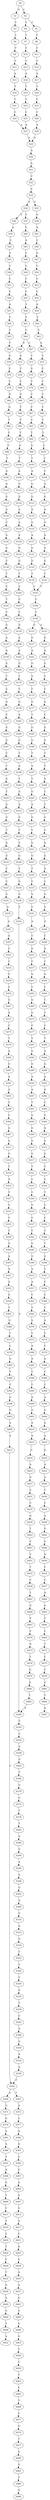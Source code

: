 strict digraph  {
	S0 -> S1 [ label = G ];
	S0 -> S2 [ label = C ];
	S1 -> S3 [ label = C ];
	S2 -> S4 [ label = C ];
	S2 -> S5 [ label = T ];
	S3 -> S6 [ label = T ];
	S4 -> S7 [ label = T ];
	S5 -> S8 [ label = T ];
	S6 -> S9 [ label = T ];
	S7 -> S10 [ label = T ];
	S8 -> S11 [ label = T ];
	S9 -> S12 [ label = C ];
	S10 -> S13 [ label = C ];
	S11 -> S14 [ label = C ];
	S12 -> S15 [ label = A ];
	S13 -> S16 [ label = A ];
	S14 -> S17 [ label = A ];
	S15 -> S18 [ label = T ];
	S16 -> S19 [ label = T ];
	S17 -> S20 [ label = T ];
	S18 -> S21 [ label = C ];
	S19 -> S22 [ label = C ];
	S20 -> S23 [ label = C ];
	S21 -> S24 [ label = C ];
	S22 -> S25 [ label = C ];
	S23 -> S26 [ label = C ];
	S24 -> S27 [ label = A ];
	S25 -> S27 [ label = A ];
	S26 -> S28 [ label = A ];
	S27 -> S29 [ label = G ];
	S28 -> S29 [ label = G ];
	S29 -> S30 [ label = A ];
	S30 -> S31 [ label = A ];
	S31 -> S32 [ label = C ];
	S32 -> S33 [ label = C ];
	S33 -> S34 [ label = A ];
	S33 -> S35 [ label = G ];
	S34 -> S36 [ label = G ];
	S34 -> S37 [ label = C ];
	S35 -> S38 [ label = G ];
	S36 -> S39 [ label = A ];
	S37 -> S40 [ label = C ];
	S38 -> S41 [ label = A ];
	S39 -> S42 [ label = C ];
	S40 -> S43 [ label = A ];
	S41 -> S44 [ label = C ];
	S42 -> S45 [ label = T ];
	S43 -> S46 [ label = C ];
	S44 -> S47 [ label = G ];
	S45 -> S48 [ label = C ];
	S46 -> S49 [ label = C ];
	S47 -> S50 [ label = C ];
	S48 -> S51 [ label = C ];
	S49 -> S52 [ label = C ];
	S50 -> S53 [ label = C ];
	S51 -> S54 [ label = C ];
	S52 -> S55 [ label = C ];
	S53 -> S56 [ label = C ];
	S54 -> S57 [ label = A ];
	S55 -> S58 [ label = T ];
	S56 -> S59 [ label = A ];
	S57 -> S60 [ label = T ];
	S58 -> S61 [ label = T ];
	S59 -> S62 [ label = T ];
	S60 -> S63 [ label = C ];
	S61 -> S64 [ label = C ];
	S62 -> S65 [ label = C ];
	S63 -> S66 [ label = T ];
	S64 -> S67 [ label = C ];
	S64 -> S68 [ label = G ];
	S65 -> S69 [ label = G ];
	S66 -> S70 [ label = G ];
	S67 -> S71 [ label = T ];
	S68 -> S72 [ label = A ];
	S69 -> S73 [ label = T ];
	S70 -> S74 [ label = C ];
	S71 -> S75 [ label = G ];
	S72 -> S76 [ label = T ];
	S73 -> S77 [ label = C ];
	S74 -> S78 [ label = C ];
	S75 -> S79 [ label = T ];
	S76 -> S80 [ label = C ];
	S77 -> S81 [ label = C ];
	S78 -> S82 [ label = A ];
	S79 -> S83 [ label = C ];
	S80 -> S84 [ label = G ];
	S81 -> S85 [ label = T ];
	S82 -> S86 [ label = G ];
	S83 -> S87 [ label = C ];
	S84 -> S88 [ label = T ];
	S85 -> S89 [ label = C ];
	S86 -> S90 [ label = T ];
	S87 -> S91 [ label = T ];
	S88 -> S92 [ label = T ];
	S89 -> S93 [ label = T ];
	S90 -> S94 [ label = C ];
	S91 -> S95 [ label = T ];
	S92 -> S96 [ label = T ];
	S93 -> S97 [ label = T ];
	S94 -> S98 [ label = G ];
	S95 -> S99 [ label = G ];
	S96 -> S100 [ label = G ];
	S97 -> S101 [ label = C ];
	S98 -> S102 [ label = T ];
	S99 -> S103 [ label = T ];
	S100 -> S104 [ label = T ];
	S101 -> S105 [ label = T ];
	S102 -> S106 [ label = A ];
	S103 -> S107 [ label = A ];
	S104 -> S108 [ label = A ];
	S105 -> S109 [ label = C ];
	S106 -> S110 [ label = A ];
	S107 -> S111 [ label = G ];
	S108 -> S112 [ label = G ];
	S109 -> S113 [ label = G ];
	S110 -> S114 [ label = G ];
	S111 -> S115 [ label = G ];
	S112 -> S116 [ label = G ];
	S113 -> S117 [ label = G ];
	S114 -> S118 [ label = A ];
	S115 -> S119 [ label = A ];
	S116 -> S120 [ label = A ];
	S117 -> S121 [ label = A ];
	S118 -> S122 [ label = C ];
	S119 -> S123 [ label = G ];
	S120 -> S124 [ label = A ];
	S121 -> S125 [ label = G ];
	S122 -> S126 [ label = G ];
	S123 -> S127 [ label = A ];
	S124 -> S128 [ label = A ];
	S125 -> S129 [ label = A ];
	S126 -> S130 [ label = G ];
	S127 -> S131 [ label = G ];
	S128 -> S132 [ label = G ];
	S129 -> S133 [ label = G ];
	S130 -> S134 [ label = C ];
	S131 -> S135 [ label = G ];
	S132 -> S136 [ label = G ];
	S133 -> S137 [ label = G ];
	S134 -> S138 [ label = T ];
	S135 -> S139 [ label = T ];
	S136 -> S140 [ label = T ];
	S137 -> S141 [ label = T ];
	S138 -> S142 [ label = C ];
	S139 -> S143 [ label = C ];
	S140 -> S144 [ label = C ];
	S141 -> S143 [ label = C ];
	S142 -> S145 [ label = T ];
	S143 -> S146 [ label = C ];
	S144 -> S147 [ label = C ];
	S145 -> S148 [ label = C ];
	S146 -> S149 [ label = C ];
	S147 -> S150 [ label = C ];
	S148 -> S151 [ label = G ];
	S149 -> S152 [ label = A ];
	S149 -> S153 [ label = G ];
	S150 -> S154 [ label = G ];
	S151 -> S155 [ label = A ];
	S152 -> S156 [ label = G ];
	S153 -> S157 [ label = G ];
	S154 -> S158 [ label = A ];
	S155 -> S159 [ label = A ];
	S156 -> S160 [ label = A ];
	S157 -> S161 [ label = A ];
	S158 -> S162 [ label = A ];
	S159 -> S163 [ label = G ];
	S160 -> S164 [ label = G ];
	S161 -> S165 [ label = G ];
	S162 -> S166 [ label = G ];
	S163 -> S167 [ label = T ];
	S164 -> S168 [ label = C ];
	S165 -> S169 [ label = G ];
	S166 -> S170 [ label = T ];
	S167 -> S171 [ label = C ];
	S168 -> S172 [ label = C ];
	S169 -> S173 [ label = C ];
	S170 -> S174 [ label = C ];
	S171 -> S175 [ label = G ];
	S172 -> S176 [ label = A ];
	S173 -> S177 [ label = G ];
	S174 -> S178 [ label = G ];
	S175 -> S179 [ label = C ];
	S176 -> S180 [ label = C ];
	S177 -> S181 [ label = T ];
	S178 -> S182 [ label = A ];
	S179 -> S183 [ label = G ];
	S180 -> S184 [ label = G ];
	S181 -> S185 [ label = G ];
	S182 -> S186 [ label = G ];
	S183 -> S187 [ label = G ];
	S184 -> S188 [ label = G ];
	S185 -> S189 [ label = G ];
	S186 -> S190 [ label = G ];
	S187 -> S191 [ label = C ];
	S188 -> S192 [ label = T ];
	S189 -> S193 [ label = T ];
	S190 -> S194 [ label = T ];
	S191 -> S195 [ label = T ];
	S192 -> S196 [ label = T ];
	S193 -> S197 [ label = A ];
	S194 -> S198 [ label = A ];
	S195 -> S199 [ label = A ];
	S196 -> S200 [ label = A ];
	S197 -> S201 [ label = T ];
	S198 -> S202 [ label = T ];
	S199 -> S203 [ label = T ];
	S200 -> S204 [ label = C ];
	S201 -> S205 [ label = G ];
	S202 -> S206 [ label = A ];
	S203 -> S207 [ label = A ];
	S204 -> S208 [ label = T ];
	S205 -> S209 [ label = A ];
	S206 -> S210 [ label = A ];
	S207 -> S211 [ label = G ];
	S208 -> S212 [ label = G ];
	S209 -> S213 [ label = G ];
	S210 -> S214 [ label = G ];
	S211 -> S215 [ label = T ];
	S212 -> S216 [ label = C ];
	S213 -> S217 [ label = C ];
	S214 -> S218 [ label = T ];
	S215 -> S219 [ label = A ];
	S216 -> S220 [ label = A ];
	S217 -> S221 [ label = G ];
	S218 -> S222 [ label = C ];
	S219 -> S223 [ label = G ];
	S220 -> S224 [ label = G ];
	S221 -> S225 [ label = G ];
	S222 -> S226 [ label = G ];
	S223 -> S227 [ label = C ];
	S224 -> S228 [ label = A ];
	S225 -> S229 [ label = T ];
	S226 -> S230 [ label = T ];
	S227 -> S231 [ label = C ];
	S228 -> S232 [ label = C ];
	S229 -> S233 [ label = C ];
	S230 -> S234 [ label = G ];
	S231 -> S235 [ label = G ];
	S232 -> S236 [ label = G ];
	S233 -> S237 [ label = G ];
	S234 -> S238 [ label = G ];
	S235 -> S239 [ label = A ];
	S236 -> S240 [ label = G ];
	S237 -> S241 [ label = C ];
	S238 -> S242 [ label = T ];
	S239 -> S243 [ label = A ];
	S240 -> S244 [ label = A ];
	S241 -> S245 [ label = A ];
	S242 -> S246 [ label = A ];
	S243 -> S247 [ label = A ];
	S244 -> S248 [ label = C ];
	S245 -> S249 [ label = C ];
	S246 -> S250 [ label = C ];
	S247 -> S251 [ label = C ];
	S248 -> S252 [ label = A ];
	S249 -> S253 [ label = G ];
	S250 -> S254 [ label = C ];
	S251 -> S255 [ label = C ];
	S252 -> S256 [ label = C ];
	S253 -> S257 [ label = C ];
	S254 -> S258 [ label = G ];
	S255 -> S259 [ label = C ];
	S256 -> S260 [ label = A ];
	S257 -> S261 [ label = G ];
	S258 -> S262 [ label = G ];
	S259 -> S263 [ label = C ];
	S260 -> S264 [ label = C ];
	S261 -> S265 [ label = C ];
	S262 -> S266 [ label = T ];
	S263 -> S267 [ label = G ];
	S264 -> S268 [ label = C ];
	S265 -> S269 [ label = G ];
	S266 -> S270 [ label = G ];
	S267 -> S271 [ label = A ];
	S268 -> S272 [ label = T ];
	S269 -> S273 [ label = G ];
	S270 -> S274 [ label = G ];
	S271 -> S275 [ label = C ];
	S272 -> S276 [ label = C ];
	S273 -> S277 [ label = C ];
	S274 -> S278 [ label = T ];
	S275 -> S279 [ label = T ];
	S276 -> S280 [ label = T ];
	S277 -> S281 [ label = T ];
	S278 -> S282 [ label = T ];
	S279 -> S283 [ label = A ];
	S280 -> S284 [ label = A ];
	S281 -> S285 [ label = G ];
	S282 -> S286 [ label = A ];
	S283 -> S287 [ label = G ];
	S284 -> S288 [ label = G ];
	S285 -> S289 [ label = G ];
	S286 -> S290 [ label = G ];
	S287 -> S291 [ label = A ];
	S288 -> S292 [ label = A ];
	S289 -> S293 [ label = A ];
	S290 -> S294 [ label = A ];
	S291 -> S295 [ label = A ];
	S292 -> S296 [ label = A ];
	S293 -> S297 [ label = A ];
	S294 -> S298 [ label = A ];
	S295 -> S299 [ label = T ];
	S296 -> S300 [ label = C ];
	S297 -> S301 [ label = T ];
	S298 -> S302 [ label = G ];
	S299 -> S303 [ label = C ];
	S300 -> S304 [ label = G ];
	S301 -> S305 [ label = G ];
	S302 -> S306 [ label = G ];
	S303 -> S307 [ label = G ];
	S304 -> S308 [ label = A ];
	S305 -> S309 [ label = G ];
	S306 -> S310 [ label = G ];
	S307 -> S311 [ label = G ];
	S308 -> S312 [ label = G ];
	S309 -> S313 [ label = G ];
	S310 -> S314 [ label = G ];
	S311 -> S315 [ label = G ];
	S312 -> S316 [ label = G ];
	S313 -> S317 [ label = G ];
	S314 -> S318 [ label = G ];
	S315 -> S319 [ label = T ];
	S316 -> S320 [ label = T ];
	S317 -> S321 [ label = T ];
	S318 -> S322 [ label = T ];
	S319 -> S323 [ label = A ];
	S320 -> S324 [ label = G ];
	S321 -> S325 [ label = C ];
	S322 -> S326 [ label = C ];
	S323 -> S327 [ label = T ];
	S324 -> S328 [ label = T ];
	S325 -> S329 [ label = C ];
	S326 -> S330 [ label = C ];
	S327 -> S331 [ label = C ];
	S328 -> S332 [ label = C ];
	S329 -> S333 [ label = G ];
	S330 -> S334 [ label = G ];
	S331 -> S335 [ label = C ];
	S332 -> S336 [ label = C ];
	S333 -> S337 [ label = C ];
	S334 -> S338 [ label = T ];
	S335 -> S339 [ label = C ];
	S336 -> S340 [ label = C ];
	S337 -> S341 [ label = C ];
	S338 -> S342 [ label = C ];
	S339 -> S343 [ label = G ];
	S340 -> S344 [ label = T ];
	S341 -> S345 [ label = G ];
	S342 -> S346 [ label = G ];
	S343 -> S347 [ label = A ];
	S344 -> S348 [ label = G ];
	S345 -> S349 [ label = G ];
	S346 -> S350 [ label = G ];
	S347 -> S351 [ label = A ];
	S348 -> S352 [ label = T ];
	S349 -> S353 [ label = A ];
	S350 -> S354 [ label = A ];
	S351 -> S355 [ label = A ];
	S352 -> S356 [ label = C ];
	S353 -> S357 [ label = A ];
	S354 -> S358 [ label = A ];
	S355 -> S359 [ label = G ];
	S356 -> S360 [ label = C ];
	S357 -> S361 [ label = C ];
	S358 -> S362 [ label = C ];
	S359 -> S363 [ label = T ];
	S360 -> S364 [ label = T ];
	S361 -> S365 [ label = T ];
	S362 -> S366 [ label = A ];
	S362 -> S367 [ label = T ];
	S363 -> S368 [ label = G ];
	S364 -> S369 [ label = A ];
	S365 -> S370 [ label = G ];
	S366 -> S371 [ label = G ];
	S367 -> S372 [ label = A ];
	S368 -> S373 [ label = T ];
	S369 -> S374 [ label = C ];
	S370 -> S375 [ label = C ];
	S371 -> S376 [ label = G ];
	S372 -> S377 [ label = C ];
	S373 -> S378 [ label = C ];
	S374 -> S379 [ label = T ];
	S375 -> S380 [ label = A ];
	S376 -> S381 [ label = A ];
	S377 -> S382 [ label = A ];
	S378 -> S383 [ label = G ];
	S379 -> S384 [ label = A ];
	S380 -> S385 [ label = A ];
	S381 -> S386 [ label = A ];
	S382 -> S387 [ label = A ];
	S383 -> S388 [ label = T ];
	S384 -> S389 [ label = C ];
	S385 -> S390 [ label = C ];
	S386 -> S391 [ label = T ];
	S387 -> S392 [ label = C ];
	S388 -> S393 [ label = C ];
	S389 -> S394 [ label = C ];
	S390 -> S395 [ label = C ];
	S391 -> S396 [ label = A ];
	S392 -> S397 [ label = G ];
	S393 -> S398 [ label = G ];
	S394 -> S399 [ label = A ];
	S395 -> S400 [ label = A ];
	S396 -> S401 [ label = G ];
	S397 -> S402 [ label = A ];
	S398 -> S403 [ label = G ];
	S399 -> S404 [ label = G ];
	S400 -> S405 [ label = G ];
	S401 -> S406 [ label = T ];
	S402 -> S407 [ label = A ];
	S403 -> S408 [ label = A ];
	S404 -> S409 [ label = G ];
	S405 -> S410 [ label = A ];
	S406 -> S411 [ label = C ];
	S407 -> S412 [ label = A ];
	S408 -> S413 [ label = A ];
	S409 -> S414 [ label = A ];
	S410 -> S415 [ label = A ];
	S411 -> S416 [ label = T ];
	S412 -> S417 [ label = A ];
	S413 -> S362 [ label = C ];
	S414 -> S418 [ label = G ];
	S415 -> S419 [ label = C ];
	S416 -> S420 [ label = C ];
	S417 -> S421 [ label = C ];
	S418 -> S422 [ label = A ];
	S419 -> S423 [ label = A ];
	S420 -> S424 [ label = T ];
	S421 -> S425 [ label = A ];
	S422 -> S426 [ label = G ];
	S423 -> S427 [ label = G ];
	S424 -> S428 [ label = C ];
	S425 -> S429 [ label = G ];
	S426 -> S430 [ label = T ];
	S427 -> S431 [ label = C ];
	S428 -> S432 [ label = T ];
	S429 -> S433 [ label = A ];
	S430 -> S434 [ label = C ];
	S431 -> S435 [ label = C ];
	S432 -> S436 [ label = G ];
	S433 -> S437 [ label = A ];
	S434 -> S438 [ label = A ];
	S435 -> S439 [ label = G ];
	S436 -> S440 [ label = A ];
	S437 -> S441 [ label = G ];
	S438 -> S442 [ label = G ];
	S439 -> S443 [ label = T ];
	S440 -> S444 [ label = G ];
	S441 -> S445 [ label = G ];
	S442 -> S446 [ label = G ];
	S443 -> S447 [ label = C ];
	S444 -> S448 [ label = T ];
	S445 -> S449 [ label = G ];
	S446 -> S450 [ label = A ];
	S447 -> S451 [ label = C ];
	S448 -> S452 [ label = A ];
	S449 -> S453 [ label = G ];
	S450 -> S454 [ label = C ];
	S451 -> S455 [ label = T ];
	S453 -> S456 [ label = T ];
	S454 -> S457 [ label = C ];
	S455 -> S458 [ label = C ];
	S456 -> S459 [ label = C ];
	S457 -> S460 [ label = A ];
	S458 -> S461 [ label = T ];
	S459 -> S462 [ label = T ];
	S460 -> S463 [ label = G ];
	S461 -> S464 [ label = G ];
	S462 -> S465 [ label = C ];
	S463 -> S466 [ label = T ];
	S464 -> S467 [ label = T ];
	S465 -> S468 [ label = T ];
	S466 -> S469 [ label = C ];
	S467 -> S470 [ label = C ];
	S468 -> S471 [ label = C ];
	S469 -> S472 [ label = T ];
	S470 -> S473 [ label = G ];
	S471 -> S474 [ label = G ];
	S472 -> S475 [ label = C ];
	S473 -> S476 [ label = T ];
	S474 -> S477 [ label = T ];
	S475 -> S478 [ label = T ];
	S476 -> S479 [ label = G ];
	S477 -> S480 [ label = G ];
	S478 -> S481 [ label = G ];
	S479 -> S482 [ label = G ];
	S480 -> S483 [ label = G ];
	S481 -> S484 [ label = T ];
	S482 -> S485 [ label = T ];
	S483 -> S486 [ label = T ];
	S484 -> S487 [ label = A ];
	S485 -> S246 [ label = A ];
	S486 -> S488 [ label = A ];
}

